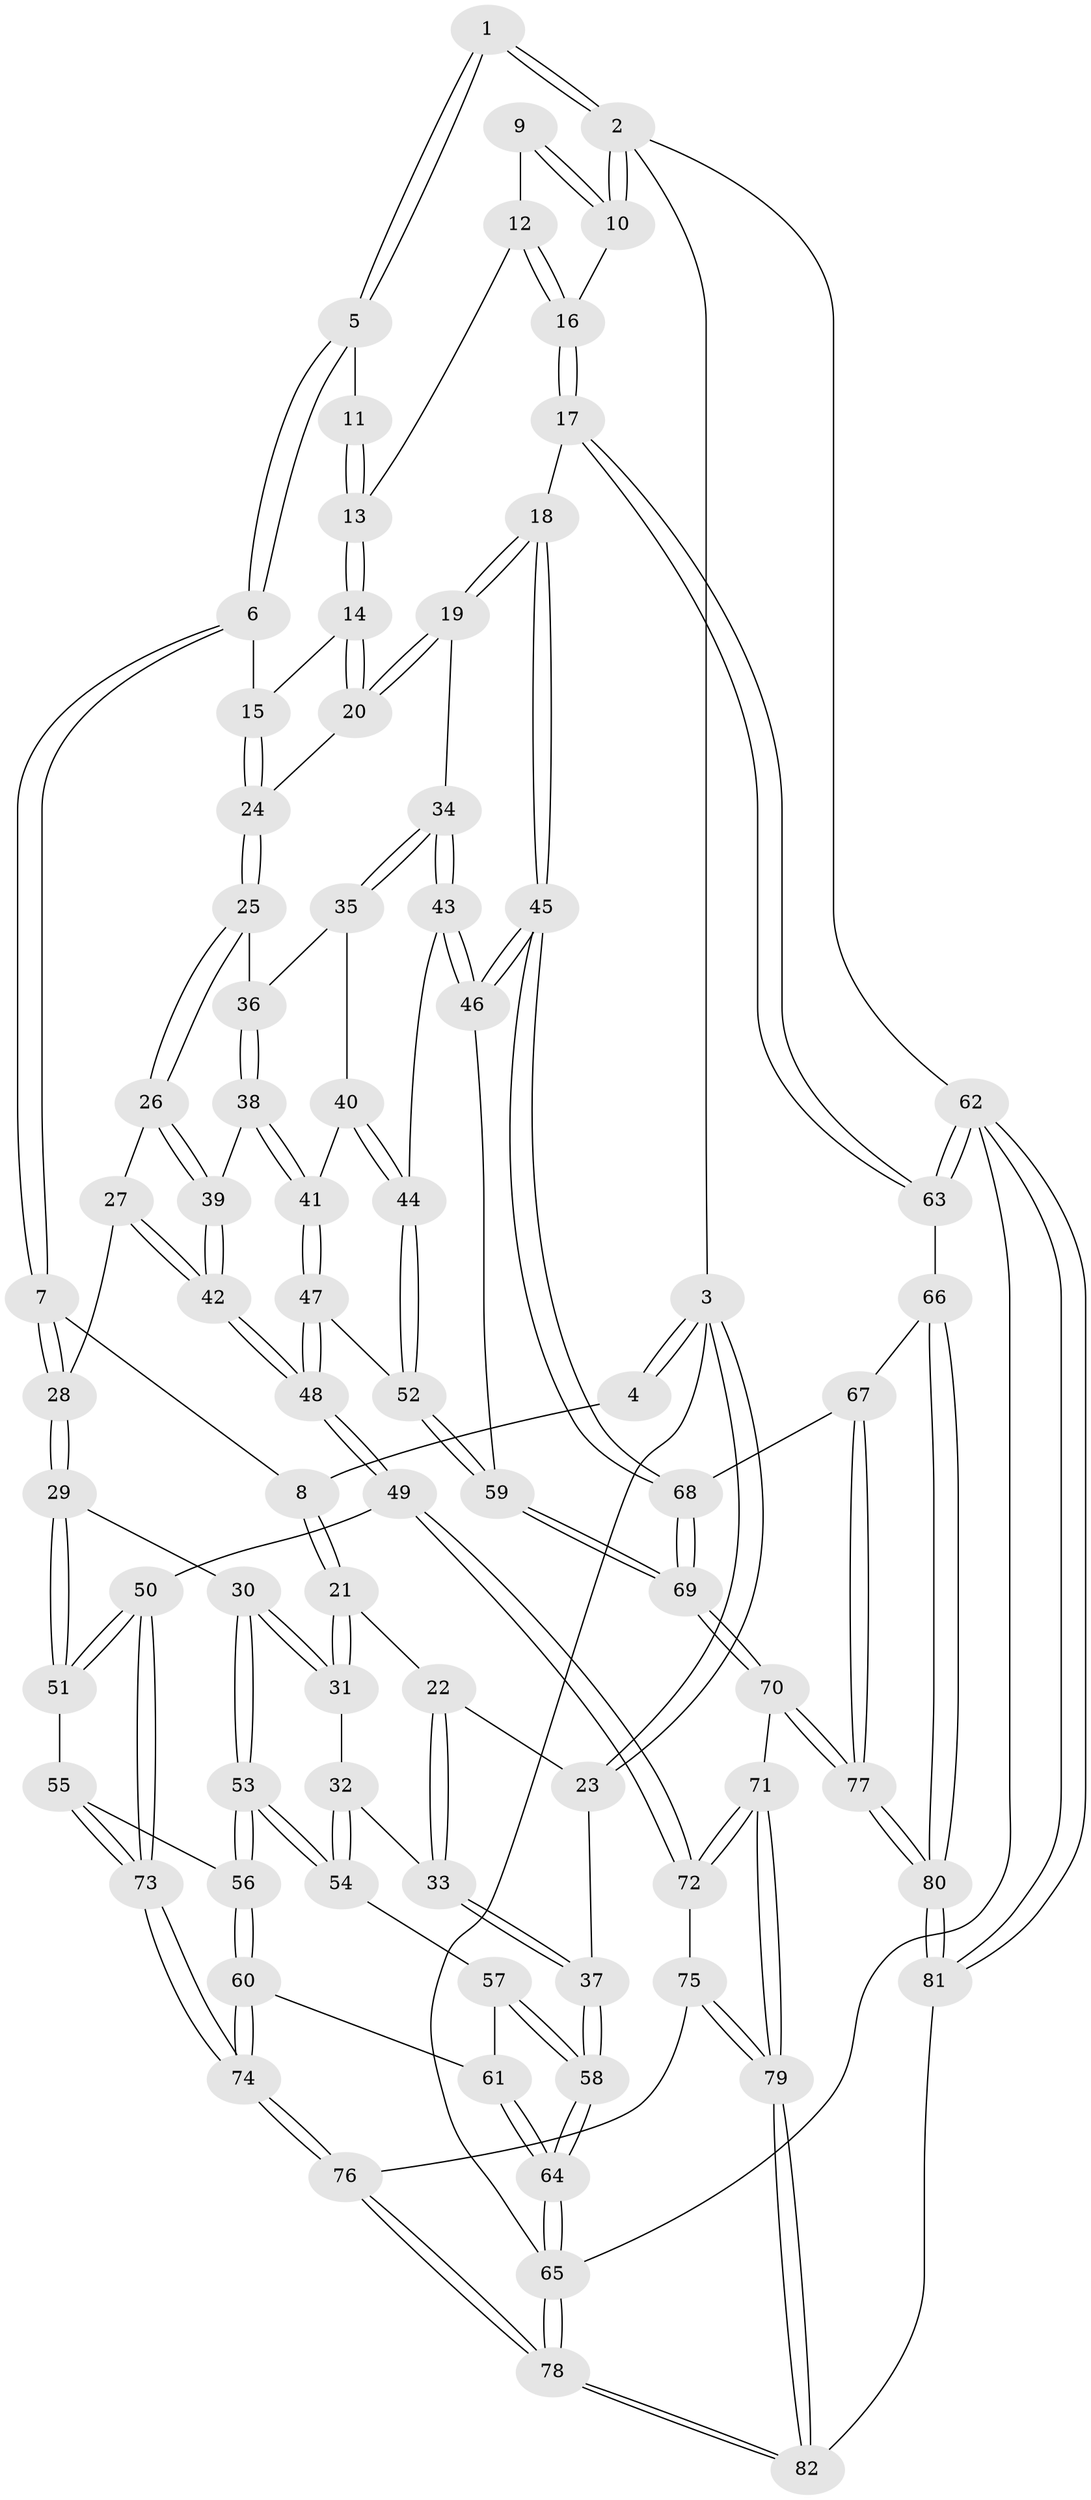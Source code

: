 // Generated by graph-tools (version 1.1) at 2025/27/03/09/25 03:27:11]
// undirected, 82 vertices, 202 edges
graph export_dot {
graph [start="1"]
  node [color=gray90,style=filled];
  1 [pos="+0.5912482307518712+0"];
  2 [pos="+1+0"];
  3 [pos="+0+0"];
  4 [pos="+0+0"];
  5 [pos="+0.5906350207867774+0"];
  6 [pos="+0.48179725029419807+0.1511913255604141"];
  7 [pos="+0.35308806184406344+0.202540522480934"];
  8 [pos="+0.3043159994086+0.20323046718833157"];
  9 [pos="+0.8437812856073271+0.10683495235627494"];
  10 [pos="+1+0"];
  11 [pos="+0.6110187144279362+0"];
  12 [pos="+0.8368444480974354+0.2155982616465383"];
  13 [pos="+0.7718191632352124+0.2552366865005597"];
  14 [pos="+0.7587774651560126+0.2724873839402811"];
  15 [pos="+0.5442834748748193+0.23905587479764992"];
  16 [pos="+1+0.40872477005138225"];
  17 [pos="+1+0.42525905499326666"];
  18 [pos="+0.9772572623982653+0.46734829792431837"];
  19 [pos="+0.8084942692058039+0.44123749597099965"];
  20 [pos="+0.7836051907136398+0.42037281408890537"];
  21 [pos="+0.2439852540739124+0.23416787139117412"];
  22 [pos="+0.11792589938423739+0.20297556144769155"];
  23 [pos="+0+0"];
  24 [pos="+0.5847718032291446+0.4013184318576881"];
  25 [pos="+0.5628687479890484+0.44399663572822323"];
  26 [pos="+0.4853970229149013+0.4778477444329171"];
  27 [pos="+0.43812047737556736+0.4911139207751987"];
  28 [pos="+0.3953460693294013+0.48964638752882883"];
  29 [pos="+0.3430961357771635+0.5272622350001183"];
  30 [pos="+0.3393983221607794+0.5272063916006865"];
  31 [pos="+0.16906260382833446+0.43358251327624836"];
  32 [pos="+0.07758296982048977+0.48459608390654363"];
  33 [pos="+0+0.47446698584257185"];
  34 [pos="+0.740880047621933+0.5332332750398102"];
  35 [pos="+0.6584048107304126+0.5328214396320935"];
  36 [pos="+0.5764985587370222+0.47248348877349655"];
  37 [pos="+0+0.47417423649969703"];
  38 [pos="+0.5798807146827794+0.5368243869478356"];
  39 [pos="+0.5276227235957548+0.5862266728512885"];
  40 [pos="+0.6487414203554566+0.577016545349049"];
  41 [pos="+0.5923726414063973+0.5809771213102441"];
  42 [pos="+0.5127276511345304+0.6706005603535349"];
  43 [pos="+0.732476819856085+0.5958233818442625"];
  44 [pos="+0.6752397945213704+0.6172149342171538"];
  45 [pos="+0.828547759313055+0.7020243046183041"];
  46 [pos="+0.8047784404833092+0.6900133108667799"];
  47 [pos="+0.5771859147382817+0.6579479636122861"];
  48 [pos="+0.5135784224776351+0.6754749001290196"];
  49 [pos="+0.4616079641990201+0.7301909727979635"];
  50 [pos="+0.4101001013340285+0.7013600730521502"];
  51 [pos="+0.39947097189986747+0.6932749632056956"];
  52 [pos="+0.6328678308083561+0.6732017743465412"];
  53 [pos="+0.2044346175830737+0.6660972663955215"];
  54 [pos="+0.13914120606134978+0.6185145334587834"];
  55 [pos="+0.36608513964887796+0.6982978401568634"];
  56 [pos="+0.2197708194368782+0.7122281952356782"];
  57 [pos="+0.08866065310131446+0.6697526924101517"];
  58 [pos="+0+0.779450072538939"];
  59 [pos="+0.6561496908258104+0.7047213504943127"];
  60 [pos="+0.19367509513570075+0.8214037753942903"];
  61 [pos="+0.10262949212732417+0.8030039862947762"];
  62 [pos="+1+1"];
  63 [pos="+1+0.8754309107152747"];
  64 [pos="+0+0.8109843579381216"];
  65 [pos="+0+1"];
  66 [pos="+0.928154402585644+0.8391325965669904"];
  67 [pos="+0.8656474695063344+0.7666112126547291"];
  68 [pos="+0.8338315844498043+0.7217129604605985"];
  69 [pos="+0.6487148185379115+0.8338990934022785"];
  70 [pos="+0.627058745125471+0.8794050064799068"];
  71 [pos="+0.5774058330781031+0.8625609317330452"];
  72 [pos="+0.4722274846601932+0.7844923855392123"];
  73 [pos="+0.24754093973580127+0.8562393002942453"];
  74 [pos="+0.22561525186009843+0.8787247562316892"];
  75 [pos="+0.3728388548249458+0.8780243141743614"];
  76 [pos="+0.22969737410064264+0.8890220871603441"];
  77 [pos="+0.6395156107395773+0.8990977794178414"];
  78 [pos="+0.09575959748490204+1"];
  79 [pos="+0.4355728985223232+0.9893735683839134"];
  80 [pos="+0.7096135244769842+1"];
  81 [pos="+0.6944569668111201+1"];
  82 [pos="+0.43872606251072505+1"];
  1 -- 2;
  1 -- 2;
  1 -- 5;
  1 -- 5;
  2 -- 3;
  2 -- 10;
  2 -- 10;
  2 -- 62;
  3 -- 4;
  3 -- 4;
  3 -- 23;
  3 -- 23;
  3 -- 65;
  4 -- 8;
  5 -- 6;
  5 -- 6;
  5 -- 11;
  6 -- 7;
  6 -- 7;
  6 -- 15;
  7 -- 8;
  7 -- 28;
  7 -- 28;
  8 -- 21;
  8 -- 21;
  9 -- 10;
  9 -- 10;
  9 -- 12;
  10 -- 16;
  11 -- 13;
  11 -- 13;
  12 -- 13;
  12 -- 16;
  12 -- 16;
  13 -- 14;
  13 -- 14;
  14 -- 15;
  14 -- 20;
  14 -- 20;
  15 -- 24;
  15 -- 24;
  16 -- 17;
  16 -- 17;
  17 -- 18;
  17 -- 63;
  17 -- 63;
  18 -- 19;
  18 -- 19;
  18 -- 45;
  18 -- 45;
  19 -- 20;
  19 -- 20;
  19 -- 34;
  20 -- 24;
  21 -- 22;
  21 -- 31;
  21 -- 31;
  22 -- 23;
  22 -- 33;
  22 -- 33;
  23 -- 37;
  24 -- 25;
  24 -- 25;
  25 -- 26;
  25 -- 26;
  25 -- 36;
  26 -- 27;
  26 -- 39;
  26 -- 39;
  27 -- 28;
  27 -- 42;
  27 -- 42;
  28 -- 29;
  28 -- 29;
  29 -- 30;
  29 -- 51;
  29 -- 51;
  30 -- 31;
  30 -- 31;
  30 -- 53;
  30 -- 53;
  31 -- 32;
  32 -- 33;
  32 -- 54;
  32 -- 54;
  33 -- 37;
  33 -- 37;
  34 -- 35;
  34 -- 35;
  34 -- 43;
  34 -- 43;
  35 -- 36;
  35 -- 40;
  36 -- 38;
  36 -- 38;
  37 -- 58;
  37 -- 58;
  38 -- 39;
  38 -- 41;
  38 -- 41;
  39 -- 42;
  39 -- 42;
  40 -- 41;
  40 -- 44;
  40 -- 44;
  41 -- 47;
  41 -- 47;
  42 -- 48;
  42 -- 48;
  43 -- 44;
  43 -- 46;
  43 -- 46;
  44 -- 52;
  44 -- 52;
  45 -- 46;
  45 -- 46;
  45 -- 68;
  45 -- 68;
  46 -- 59;
  47 -- 48;
  47 -- 48;
  47 -- 52;
  48 -- 49;
  48 -- 49;
  49 -- 50;
  49 -- 72;
  49 -- 72;
  50 -- 51;
  50 -- 51;
  50 -- 73;
  50 -- 73;
  51 -- 55;
  52 -- 59;
  52 -- 59;
  53 -- 54;
  53 -- 54;
  53 -- 56;
  53 -- 56;
  54 -- 57;
  55 -- 56;
  55 -- 73;
  55 -- 73;
  56 -- 60;
  56 -- 60;
  57 -- 58;
  57 -- 58;
  57 -- 61;
  58 -- 64;
  58 -- 64;
  59 -- 69;
  59 -- 69;
  60 -- 61;
  60 -- 74;
  60 -- 74;
  61 -- 64;
  61 -- 64;
  62 -- 63;
  62 -- 63;
  62 -- 81;
  62 -- 81;
  62 -- 65;
  63 -- 66;
  64 -- 65;
  64 -- 65;
  65 -- 78;
  65 -- 78;
  66 -- 67;
  66 -- 80;
  66 -- 80;
  67 -- 68;
  67 -- 77;
  67 -- 77;
  68 -- 69;
  68 -- 69;
  69 -- 70;
  69 -- 70;
  70 -- 71;
  70 -- 77;
  70 -- 77;
  71 -- 72;
  71 -- 72;
  71 -- 79;
  71 -- 79;
  72 -- 75;
  73 -- 74;
  73 -- 74;
  74 -- 76;
  74 -- 76;
  75 -- 76;
  75 -- 79;
  75 -- 79;
  76 -- 78;
  76 -- 78;
  77 -- 80;
  77 -- 80;
  78 -- 82;
  78 -- 82;
  79 -- 82;
  79 -- 82;
  80 -- 81;
  80 -- 81;
  81 -- 82;
}
